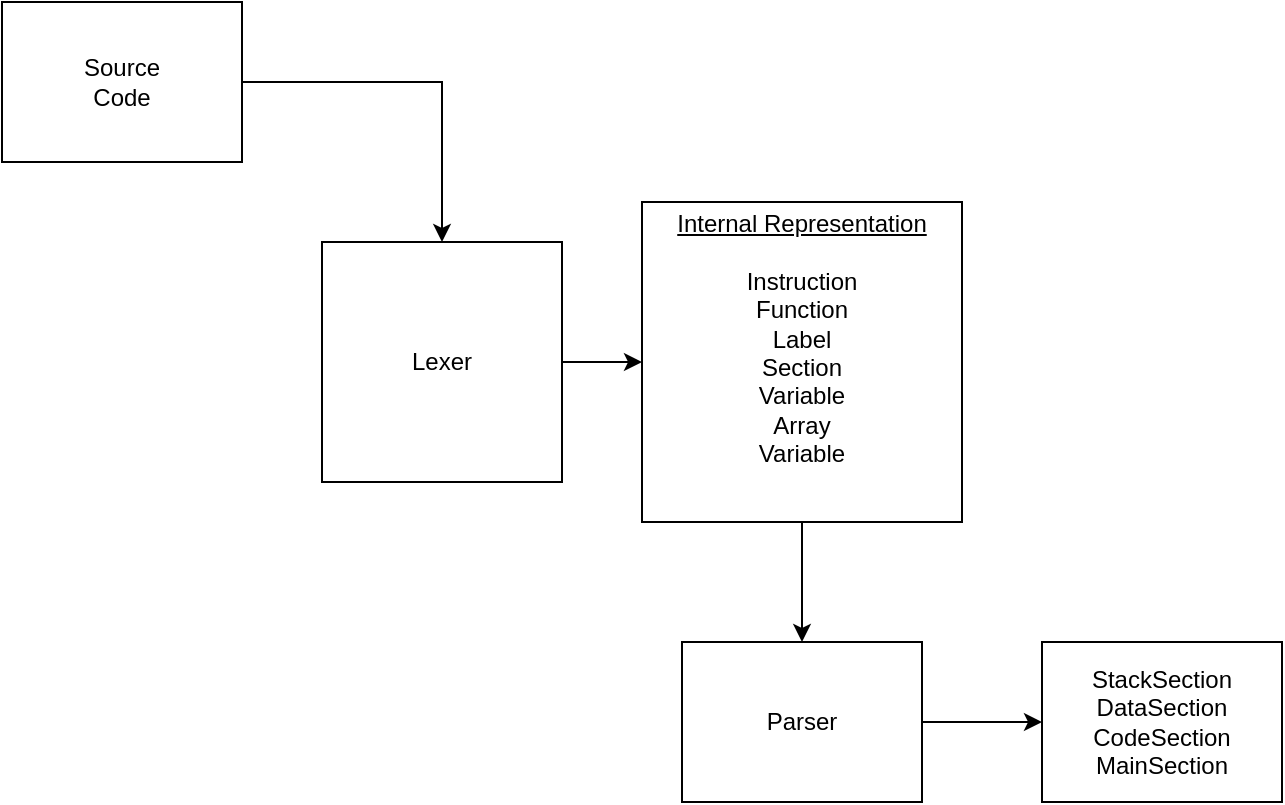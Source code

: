 <mxfile version="10.6.8" type="github"><diagram id="kI8Uq7kX1ram7AJl70X0" name="Page-1"><mxGraphModel dx="988" dy="504" grid="1" gridSize="10" guides="1" tooltips="1" connect="1" arrows="1" fold="1" page="1" pageScale="1" pageWidth="850" pageHeight="1100" math="0" shadow="0"><root><mxCell id="0"/><mxCell id="1" parent="0"/><mxCell id="G5m-CKYBQy0pGtTnXGh8-10" value="" style="edgeStyle=orthogonalEdgeStyle;rounded=0;orthogonalLoop=1;jettySize=auto;html=1;" edge="1" parent="1" source="G5m-CKYBQy0pGtTnXGh8-1" target="G5m-CKYBQy0pGtTnXGh8-2"><mxGeometry relative="1" as="geometry"/></mxCell><mxCell id="G5m-CKYBQy0pGtTnXGh8-1" value="&lt;div&gt;Source &lt;br&gt;&lt;/div&gt;&lt;div&gt;Code&lt;br&gt;&lt;/div&gt;" style="rounded=0;whiteSpace=wrap;html=1;" vertex="1" parent="1"><mxGeometry x="40" y="40" width="120" height="80" as="geometry"/></mxCell><mxCell id="G5m-CKYBQy0pGtTnXGh8-9" value="" style="edgeStyle=orthogonalEdgeStyle;rounded=0;orthogonalLoop=1;jettySize=auto;html=1;" edge="1" parent="1" source="G5m-CKYBQy0pGtTnXGh8-2"><mxGeometry relative="1" as="geometry"><mxPoint x="360" y="220" as="targetPoint"/></mxGeometry></mxCell><mxCell id="G5m-CKYBQy0pGtTnXGh8-2" value="Lexer" style="rounded=0;whiteSpace=wrap;html=1;" vertex="1" parent="1"><mxGeometry x="200" y="160" width="120" height="120" as="geometry"/></mxCell><mxCell id="G5m-CKYBQy0pGtTnXGh8-8" value="" style="edgeStyle=orthogonalEdgeStyle;rounded=0;orthogonalLoop=1;jettySize=auto;html=1;" edge="1" parent="1" target="G5m-CKYBQy0pGtTnXGh8-7"><mxGeometry relative="1" as="geometry"><mxPoint x="420" y="280" as="sourcePoint"/><Array as="points"><mxPoint x="440" y="280"/></Array></mxGeometry></mxCell><mxCell id="G5m-CKYBQy0pGtTnXGh8-12" value="" style="edgeStyle=orthogonalEdgeStyle;rounded=0;orthogonalLoop=1;jettySize=auto;html=1;" edge="1" parent="1" source="G5m-CKYBQy0pGtTnXGh8-7" target="G5m-CKYBQy0pGtTnXGh8-11"><mxGeometry relative="1" as="geometry"/></mxCell><mxCell id="G5m-CKYBQy0pGtTnXGh8-7" value="Parser" style="rounded=0;whiteSpace=wrap;html=1;" vertex="1" parent="1"><mxGeometry x="380" y="360" width="120" height="80" as="geometry"/></mxCell><mxCell id="G5m-CKYBQy0pGtTnXGh8-11" value="&lt;div&gt;StackSection&lt;/div&gt;&lt;div&gt;DataSection&lt;/div&gt;&lt;div&gt;CodeSection&lt;/div&gt;&lt;div&gt;MainSection&lt;/div&gt;" style="rounded=0;whiteSpace=wrap;html=1;" vertex="1" parent="1"><mxGeometry x="560" y="360" width="120" height="80" as="geometry"/></mxCell><mxCell id="G5m-CKYBQy0pGtTnXGh8-17" value="&lt;p style=&quot;margin: 0px ; margin-top: 4px ; text-align: center ; text-decoration: underline&quot;&gt;Internal Representation&lt;/p&gt;&lt;div align=&quot;center&quot;&gt;&lt;br&gt;&lt;/div&gt;&lt;div align=&quot;center&quot;&gt;Instruction&lt;/div&gt;&lt;div align=&quot;center&quot;&gt;Function&lt;/div&gt;&lt;div align=&quot;center&quot;&gt;Label&lt;/div&gt;&lt;div align=&quot;center&quot;&gt;Section&lt;/div&gt;&lt;div align=&quot;center&quot;&gt;Variable&lt;br&gt;&lt;/div&gt;&lt;div align=&quot;center&quot;&gt;Array&lt;/div&gt;&lt;div align=&quot;center&quot;&gt;Variable&lt;br&gt;&lt;/div&gt;" style="verticalAlign=top;align=left;overflow=fill;fontSize=12;fontFamily=Helvetica;html=1;" vertex="1" parent="1"><mxGeometry x="360" y="140" width="160" height="160" as="geometry"/></mxCell></root></mxGraphModel></diagram></mxfile>